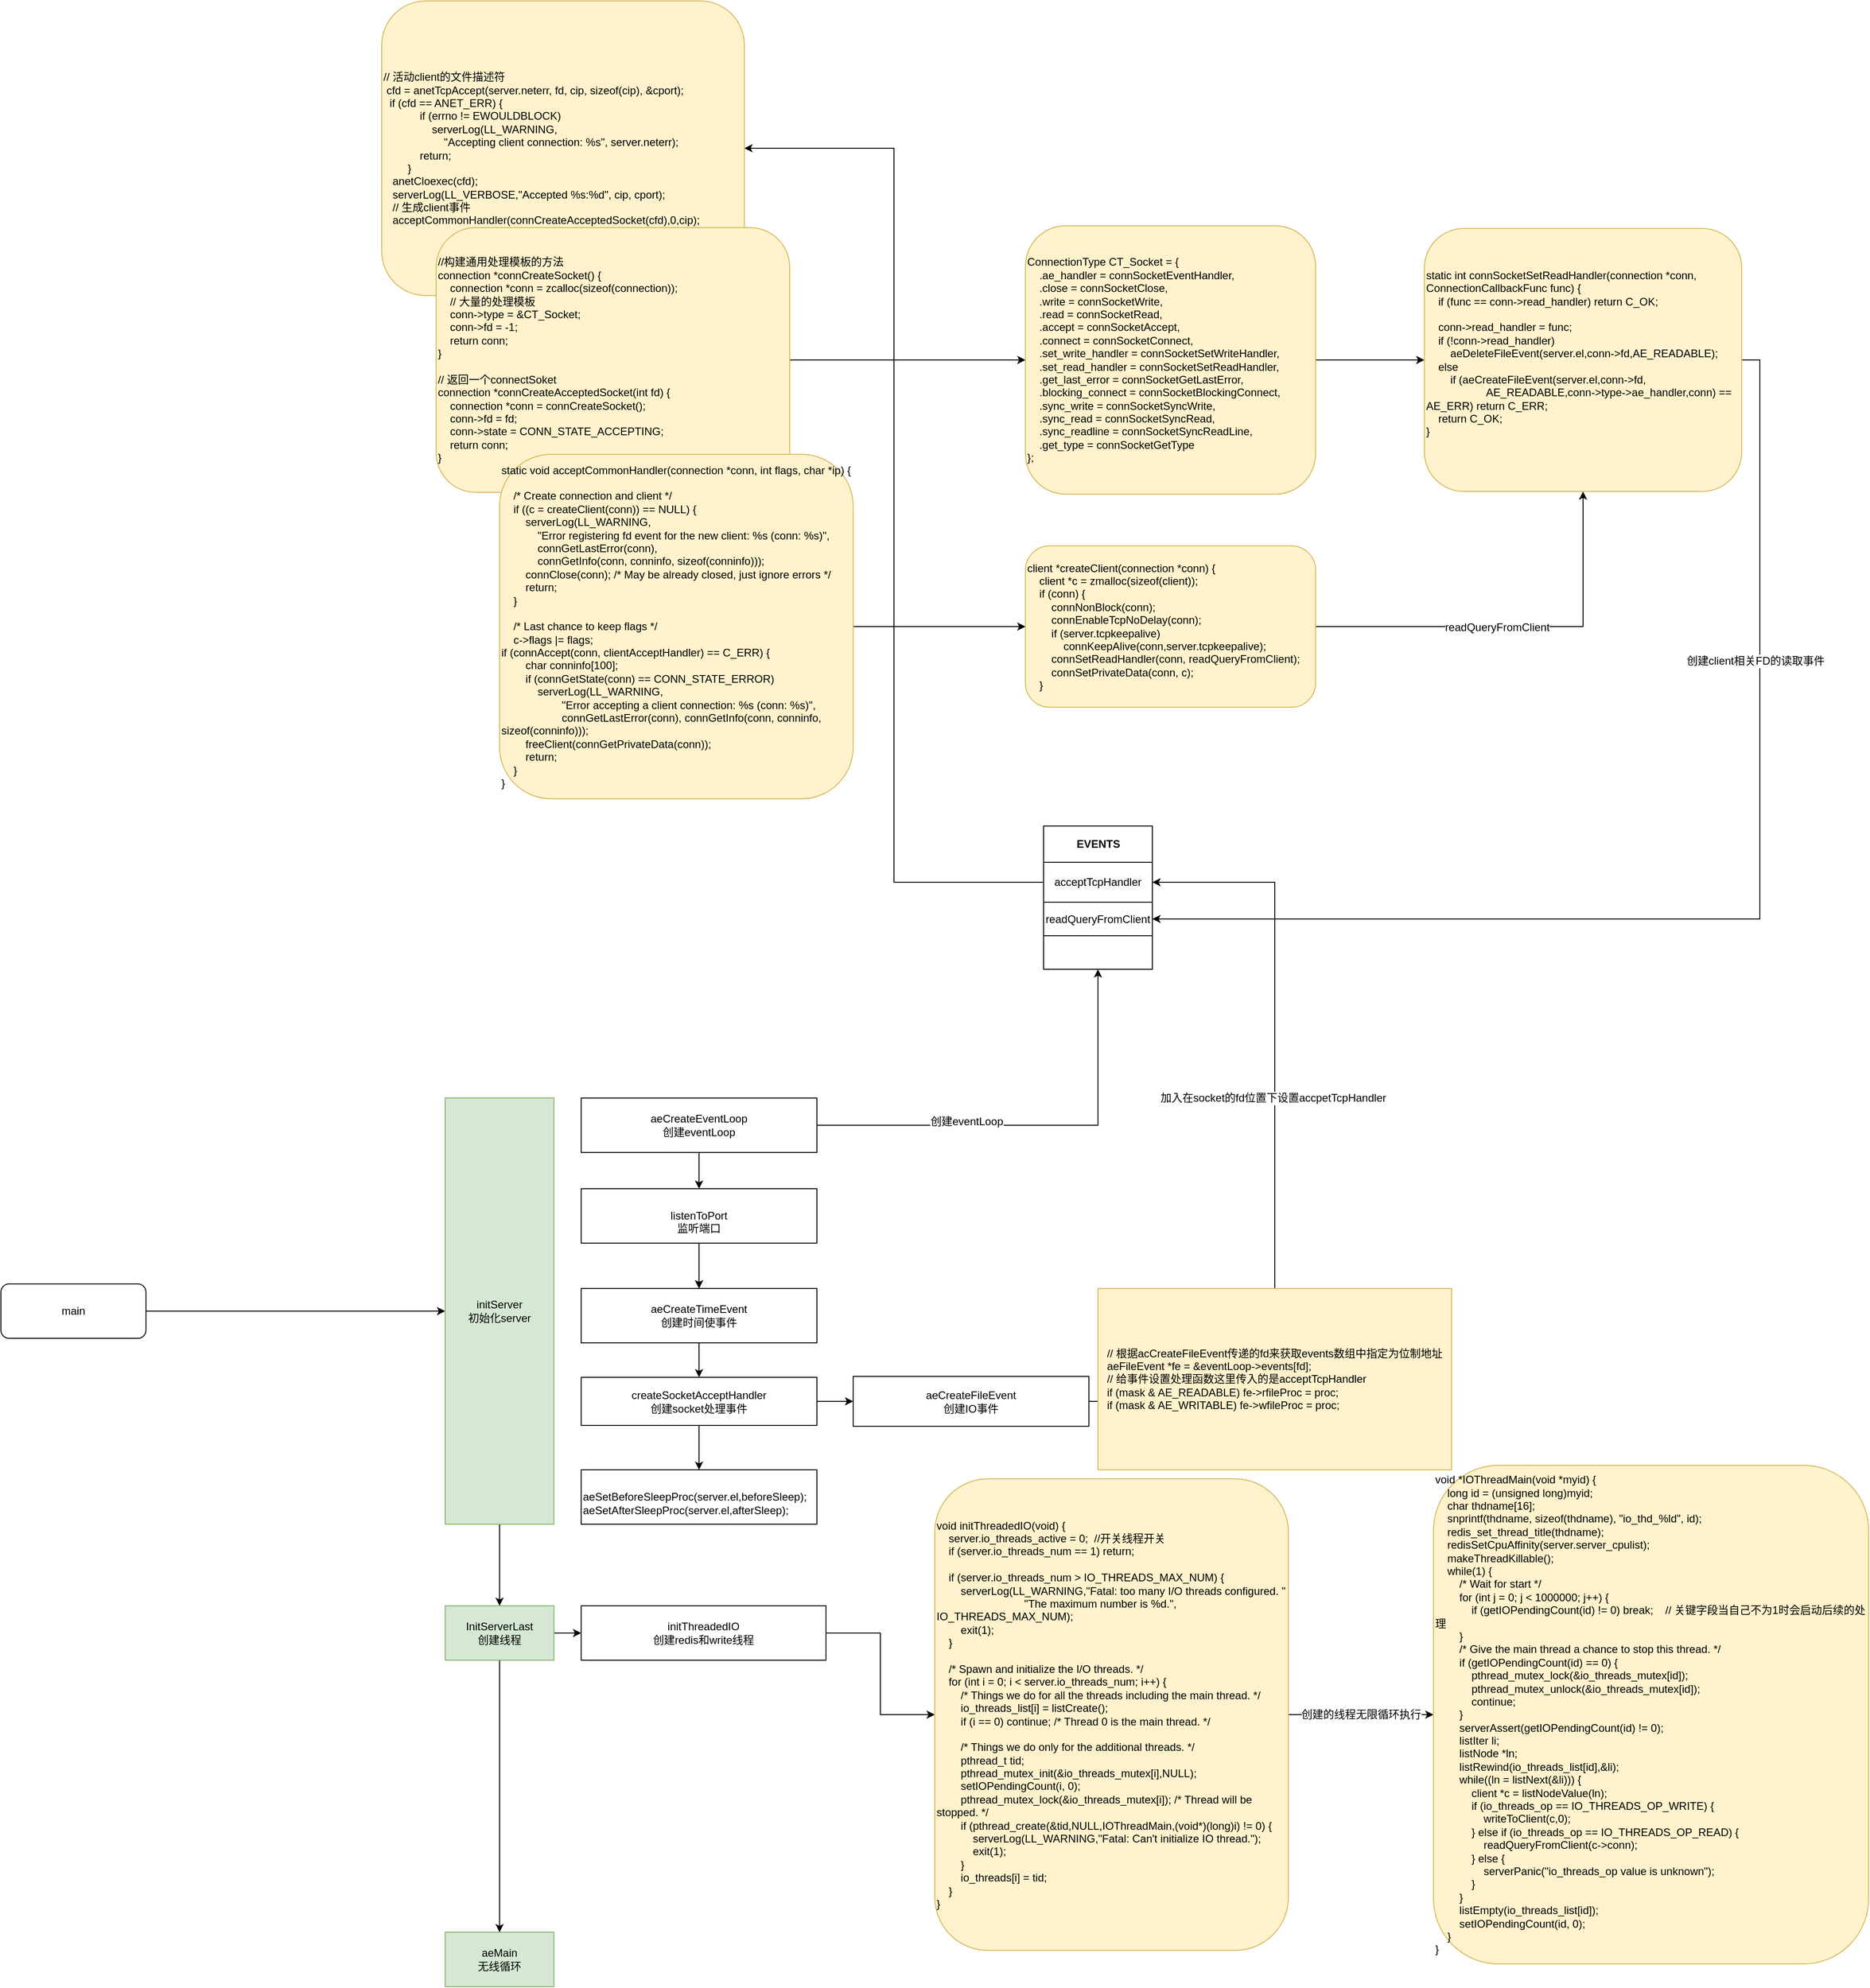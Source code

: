 <mxfile version="16.0.0" type="github">
  <diagram id="2zftxFfZJoa_WkWcQfK9" name="Page-1">
    <mxGraphModel dx="3242" dy="2457" grid="1" gridSize="10" guides="1" tooltips="1" connect="1" arrows="1" fold="1" page="1" pageScale="1" pageWidth="827" pageHeight="1169" math="0" shadow="0">
      <root>
        <mxCell id="0" />
        <mxCell id="1" parent="0" />
        <mxCell id="qlo0mlUVnGcfUICEwcEb-12" style="edgeStyle=orthogonalEdgeStyle;rounded=0;orthogonalLoop=1;jettySize=auto;html=1;fontFamily=Helvetica;fontSize=12;fontColor=rgb(0, 0, 0);" edge="1" parent="1" source="9TWHAg7jtCrfxQBwRMBd-1" target="9TWHAg7jtCrfxQBwRMBd-4">
          <mxGeometry relative="1" as="geometry" />
        </mxCell>
        <mxCell id="9TWHAg7jtCrfxQBwRMBd-1" value="main" style="rounded=1;whiteSpace=wrap;html=1;" parent="1" vertex="1">
          <mxGeometry x="-470" y="485" width="160" height="60" as="geometry" />
        </mxCell>
        <mxCell id="qlo0mlUVnGcfUICEwcEb-13" style="edgeStyle=orthogonalEdgeStyle;rounded=0;orthogonalLoop=1;jettySize=auto;html=1;exitX=0.5;exitY=1;exitDx=0;exitDy=0;fontFamily=Helvetica;fontSize=12;fontColor=rgb(0, 0, 0);" edge="1" parent="1" source="9TWHAg7jtCrfxQBwRMBd-4" target="qlo0mlUVnGcfUICEwcEb-14">
          <mxGeometry relative="1" as="geometry">
            <mxPoint x="80.095" y="860" as="targetPoint" />
          </mxGeometry>
        </mxCell>
        <mxCell id="9TWHAg7jtCrfxQBwRMBd-4" value="initServer&lt;br&gt;初始化server" style="rounded=0;whiteSpace=wrap;html=1;fontFamily=Helvetica;fontSize=12;strokeColor=#82b366;fillColor=#d5e8d4;" parent="1" vertex="1">
          <mxGeometry x="20" y="280" width="120" height="470" as="geometry" />
        </mxCell>
        <mxCell id="9TWHAg7jtCrfxQBwRMBd-8" style="edgeStyle=orthogonalEdgeStyle;rounded=0;orthogonalLoop=1;jettySize=auto;html=1;exitX=0.5;exitY=1;exitDx=0;exitDy=0;entryX=0.5;entryY=0;entryDx=0;entryDy=0;fontFamily=Helvetica;fontSize=12;fontColor=rgb(0, 0, 0);" parent="1" source="9TWHAg7jtCrfxQBwRMBd-6" target="9TWHAg7jtCrfxQBwRMBd-7" edge="1">
          <mxGeometry relative="1" as="geometry" />
        </mxCell>
        <mxCell id="qlo0mlUVnGcfUICEwcEb-7" value="" style="edgeStyle=orthogonalEdgeStyle;rounded=0;orthogonalLoop=1;jettySize=auto;html=1;fontFamily=Helvetica;fontSize=12;fontColor=rgb(0, 0, 0);" edge="1" parent="1" source="9TWHAg7jtCrfxQBwRMBd-6" target="9TWHAg7jtCrfxQBwRMBd-7">
          <mxGeometry relative="1" as="geometry" />
        </mxCell>
        <mxCell id="9TWHAg7jtCrfxQBwRMBd-6" value="&lt;pre style=&quot;background-color: #2b2b2b ; color: #a9b7c6 ; font-family: &amp;#34;jetbrains mono&amp;#34; , monospace ; font-size: 9.8pt&quot;&gt;&lt;/pre&gt;listenToPort&lt;br&gt;监听端口" style="rounded=0;whiteSpace=wrap;html=1;fontFamily=Helvetica;fontSize=12;fontColor=rgb(0, 0, 0);strokeColor=rgb(0, 0, 0);fillColor=rgb(255, 255, 255);" parent="1" vertex="1">
          <mxGeometry x="170" y="380" width="260" height="60" as="geometry" />
        </mxCell>
        <mxCell id="9TWHAg7jtCrfxQBwRMBd-10" style="edgeStyle=orthogonalEdgeStyle;rounded=0;orthogonalLoop=1;jettySize=auto;html=1;entryX=0.5;entryY=0;entryDx=0;entryDy=0;fontFamily=Helvetica;fontSize=12;fontColor=rgb(0, 0, 0);" parent="1" source="9TWHAg7jtCrfxQBwRMBd-7" target="9TWHAg7jtCrfxQBwRMBd-9" edge="1">
          <mxGeometry relative="1" as="geometry" />
        </mxCell>
        <mxCell id="9TWHAg7jtCrfxQBwRMBd-7" value="aeCreateTimeEvent&lt;br&gt;创建时间使事件" style="rounded=0;whiteSpace=wrap;html=1;fontFamily=Helvetica;fontSize=12;fontColor=rgb(0, 0, 0);strokeColor=rgb(0, 0, 0);fillColor=rgb(255, 255, 255);" parent="1" vertex="1">
          <mxGeometry x="170" y="490" width="260" height="60" as="geometry" />
        </mxCell>
        <mxCell id="9TWHAg7jtCrfxQBwRMBd-12" value="" style="edgeStyle=orthogonalEdgeStyle;rounded=0;orthogonalLoop=1;jettySize=auto;html=1;fontFamily=Helvetica;fontSize=12;fontColor=rgb(0, 0, 0);" parent="1" source="9TWHAg7jtCrfxQBwRMBd-9" target="9TWHAg7jtCrfxQBwRMBd-11" edge="1">
          <mxGeometry relative="1" as="geometry" />
        </mxCell>
        <mxCell id="9TWHAg7jtCrfxQBwRMBd-9" value="createSocketAcceptHandler&lt;br&gt;创建socket处理事件" style="rounded=0;whiteSpace=wrap;html=1;fontFamily=Helvetica;fontSize=12;fontColor=rgb(0, 0, 0);strokeColor=rgb(0, 0, 0);fillColor=rgb(255, 255, 255);" parent="1" vertex="1">
          <mxGeometry x="170" y="588" width="260" height="53" as="geometry" />
        </mxCell>
        <mxCell id="9TWHAg7jtCrfxQBwRMBd-14" value="" style="edgeStyle=orthogonalEdgeStyle;rounded=0;orthogonalLoop=1;jettySize=auto;html=1;fontFamily=Helvetica;fontSize=12;fontColor=rgb(0, 0, 0);" parent="1" source="9TWHAg7jtCrfxQBwRMBd-11" edge="1">
          <mxGeometry relative="1" as="geometry">
            <mxPoint x="740" y="615" as="targetPoint" />
          </mxGeometry>
        </mxCell>
        <mxCell id="9TWHAg7jtCrfxQBwRMBd-70" value="" style="edgeStyle=orthogonalEdgeStyle;rounded=0;orthogonalLoop=1;jettySize=auto;html=1;fontFamily=Helvetica;fontSize=12;fontColor=rgb(0, 0, 0);exitX=0.5;exitY=1;exitDx=0;exitDy=0;" parent="1" source="9TWHAg7jtCrfxQBwRMBd-9" target="9TWHAg7jtCrfxQBwRMBd-69" edge="1">
          <mxGeometry relative="1" as="geometry" />
        </mxCell>
        <mxCell id="9TWHAg7jtCrfxQBwRMBd-11" value="aeCreateFileEvent&lt;br&gt;创建IO事件" style="whiteSpace=wrap;html=1;fillColor=rgb(255, 255, 255);strokeColor=rgb(0, 0, 0);fontColor=rgb(0, 0, 0);rounded=0;" parent="1" vertex="1">
          <mxGeometry x="470" y="587" width="260" height="55" as="geometry" />
        </mxCell>
        <mxCell id="9TWHAg7jtCrfxQBwRMBd-43" style="edgeStyle=orthogonalEdgeStyle;rounded=0;orthogonalLoop=1;jettySize=auto;html=1;fontFamily=Helvetica;fontSize=12;fontColor=rgb(0, 0, 0);entryX=1;entryY=0.5;entryDx=0;entryDy=0;" parent="1" source="9TWHAg7jtCrfxQBwRMBd-15" target="9TWHAg7jtCrfxQBwRMBd-46" edge="1">
          <mxGeometry relative="1" as="geometry">
            <mxPoint x="650" y="120" as="targetPoint" />
          </mxGeometry>
        </mxCell>
        <mxCell id="9TWHAg7jtCrfxQBwRMBd-44" value="加入在socket的fd位置下设置accpetTcpHandler" style="edgeLabel;html=1;align=center;verticalAlign=middle;resizable=0;points=[];fontSize=12;fontFamily=Helvetica;fontColor=rgb(0, 0, 0);" parent="9TWHAg7jtCrfxQBwRMBd-43" vertex="1" connectable="0">
          <mxGeometry x="-0.279" y="2" relative="1" as="geometry">
            <mxPoint as="offset" />
          </mxGeometry>
        </mxCell>
        <mxCell id="9TWHAg7jtCrfxQBwRMBd-15" value="&lt;div style=&quot;text-align: left&quot;&gt;&lt;span&gt;// 根据acCreateFileEvent传递的fd来获取events数组中指定为位制地址&lt;/span&gt;&lt;/div&gt;&lt;div style=&quot;text-align: left&quot;&gt;&lt;span&gt;aeFileEvent *fe = &amp;amp;eventLoop-&amp;gt;events[fd];&lt;/span&gt;&lt;/div&gt;&lt;div style=&quot;text-align: left&quot;&gt;&lt;span&gt;// 给事件设置处理函数这里传入的是&lt;/span&gt;&lt;span&gt;acceptTcpHandler&lt;/span&gt;&lt;/div&gt;&lt;div style=&quot;text-align: left&quot;&gt;&lt;span&gt;&lt;div&gt;if (mask &amp;amp; AE_READABLE) fe-&amp;gt;rfileProc = proc;&lt;/div&gt;&lt;div&gt;if (mask &amp;amp; AE_WRITABLE) fe-&amp;gt;wfileProc = proc;&lt;/div&gt;&lt;/span&gt;&lt;/div&gt;" style="whiteSpace=wrap;html=1;rounded=0;fontFamily=Helvetica;fontSize=12;strokeColor=#d6b656;fillColor=#fff2cc;" parent="1" vertex="1">
          <mxGeometry x="740" y="490" width="390" height="200" as="geometry" />
        </mxCell>
        <mxCell id="9TWHAg7jtCrfxQBwRMBd-45" value="EVENTS" style="shape=table;startSize=40;container=1;collapsible=0;childLayout=tableLayout;fontStyle=1;align=center;pointerEvents=1;rounded=0;fontFamily=Helvetica;fontSize=12;fontColor=rgb(0, 0, 0);strokeColor=rgb(0, 0, 0);fillColor=rgb(255, 255, 255);html=1;" parent="1" vertex="1">
          <mxGeometry x="680" y="-20" width="120" height="158" as="geometry" />
        </mxCell>
        <mxCell id="9TWHAg7jtCrfxQBwRMBd-46" value="" style="shape=partialRectangle;html=1;whiteSpace=wrap;collapsible=0;dropTarget=0;pointerEvents=0;fillColor=none;top=0;left=0;bottom=0;right=0;points=[[0,0.5],[1,0.5]];portConstraint=eastwest;rounded=0;fontFamily=Helvetica;fontSize=12;fontColor=rgb(0, 0, 0);strokeColor=rgb(0, 0, 0);" parent="9TWHAg7jtCrfxQBwRMBd-45" vertex="1">
          <mxGeometry y="40" width="120" height="44" as="geometry" />
        </mxCell>
        <mxCell id="9TWHAg7jtCrfxQBwRMBd-47" value="&lt;span style=&quot;color: rgb(0 , 0 , 0) ; font-family: &amp;#34;helvetica&amp;#34; ; font-size: 12px ; font-style: normal ; font-weight: 400 ; letter-spacing: normal ; text-indent: 0px ; text-transform: none ; word-spacing: 0px ; background-color: rgb(248 , 249 , 250) ; display: inline ; float: none&quot;&gt;acceptTcpHandler&lt;/span&gt;" style="shape=partialRectangle;html=1;whiteSpace=wrap;connectable=0;fillColor=none;top=0;left=0;bottom=0;right=0;overflow=hidden;pointerEvents=1;rounded=0;fontFamily=Helvetica;fontSize=12;fontColor=rgb(0, 0, 0);strokeColor=rgb(0, 0, 0);align=center;verticalAlign=middle;" parent="9TWHAg7jtCrfxQBwRMBd-46" vertex="1">
          <mxGeometry width="120" height="44" as="geometry">
            <mxRectangle width="120" height="44" as="alternateBounds" />
          </mxGeometry>
        </mxCell>
        <mxCell id="9TWHAg7jtCrfxQBwRMBd-50" value="" style="shape=partialRectangle;html=1;whiteSpace=wrap;collapsible=0;dropTarget=0;pointerEvents=0;fillColor=none;top=0;left=0;bottom=0;right=0;points=[[0,0.5],[1,0.5]];portConstraint=eastwest;rounded=0;fontFamily=Helvetica;fontSize=12;fontColor=rgb(0, 0, 0);strokeColor=rgb(0, 0, 0);" parent="9TWHAg7jtCrfxQBwRMBd-45" vertex="1">
          <mxGeometry y="84" width="120" height="37" as="geometry" />
        </mxCell>
        <mxCell id="9TWHAg7jtCrfxQBwRMBd-51" value="readQueryFromClient" style="shape=partialRectangle;html=1;whiteSpace=wrap;connectable=0;fillColor=none;top=0;left=0;bottom=0;right=0;overflow=hidden;pointerEvents=1;rounded=0;fontFamily=Helvetica;fontSize=12;fontColor=rgb(0, 0, 0);strokeColor=rgb(0, 0, 0);" parent="9TWHAg7jtCrfxQBwRMBd-50" vertex="1">
          <mxGeometry width="120" height="37" as="geometry">
            <mxRectangle width="120" height="37" as="alternateBounds" />
          </mxGeometry>
        </mxCell>
        <mxCell id="9TWHAg7jtCrfxQBwRMBd-54" value="" style="shape=partialRectangle;html=1;whiteSpace=wrap;collapsible=0;dropTarget=0;pointerEvents=0;fillColor=none;top=0;left=0;bottom=0;right=0;points=[[0,0.5],[1,0.5]];portConstraint=eastwest;rounded=0;fontFamily=Helvetica;fontSize=12;fontColor=rgb(0, 0, 0);strokeColor=rgb(0, 0, 0);" parent="9TWHAg7jtCrfxQBwRMBd-45" vertex="1">
          <mxGeometry y="121" width="120" height="37" as="geometry" />
        </mxCell>
        <mxCell id="9TWHAg7jtCrfxQBwRMBd-55" value="" style="shape=partialRectangle;html=1;whiteSpace=wrap;connectable=0;fillColor=none;top=0;left=0;bottom=0;right=0;overflow=hidden;pointerEvents=1;rounded=0;fontFamily=Helvetica;fontSize=12;fontColor=rgb(0, 0, 0);strokeColor=rgb(0, 0, 0);" parent="9TWHAg7jtCrfxQBwRMBd-54" vertex="1">
          <mxGeometry width="120" height="37" as="geometry">
            <mxRectangle width="120" height="37" as="alternateBounds" />
          </mxGeometry>
        </mxCell>
        <mxCell id="9TWHAg7jtCrfxQBwRMBd-60" style="edgeStyle=orthogonalEdgeStyle;rounded=0;orthogonalLoop=1;jettySize=auto;html=1;exitX=0;exitY=0.5;exitDx=0;exitDy=0;fontFamily=Helvetica;fontSize=12;fontColor=rgb(0, 0, 0);entryX=1;entryY=0.5;entryDx=0;entryDy=0;" parent="1" source="9TWHAg7jtCrfxQBwRMBd-46" target="9TWHAg7jtCrfxQBwRMBd-63" edge="1">
          <mxGeometry relative="1" as="geometry">
            <mxPoint x="530" y="152" as="targetPoint" />
          </mxGeometry>
        </mxCell>
        <mxCell id="9TWHAg7jtCrfxQBwRMBd-63" value="&lt;div&gt;// 活动client的文件描述符&lt;/div&gt;&lt;div&gt;&amp;nbsp;cfd = anetTcpAccept(server.neterr, fd, cip, sizeof(cip), &amp;amp;cport);&lt;/div&gt;&lt;div&gt;&amp;nbsp;&lt;span style=&quot;white-space: pre&quot;&gt;	&lt;/span&gt;if (cfd == ANET_ERR) {&lt;/div&gt;&lt;div&gt;&amp;nbsp; &amp;nbsp; &amp;nbsp; &amp;nbsp; &amp;nbsp; &amp;nbsp; if (errno != EWOULDBLOCK)&lt;/div&gt;&lt;div&gt;&amp;nbsp; &amp;nbsp; &amp;nbsp; &amp;nbsp; &amp;nbsp; &amp;nbsp; &amp;nbsp; &amp;nbsp; serverLog(LL_WARNING,&lt;/div&gt;&lt;div&gt;&amp;nbsp; &amp;nbsp; &amp;nbsp; &amp;nbsp; &amp;nbsp; &amp;nbsp; &amp;nbsp; &amp;nbsp; &amp;nbsp; &amp;nbsp; &quot;Accepting client connection: %s&quot;, server.neterr);&lt;/div&gt;&lt;div&gt;&amp;nbsp; &amp;nbsp; &amp;nbsp; &amp;nbsp; &amp;nbsp; &amp;nbsp; return;&lt;/div&gt;&lt;div&gt;&amp;nbsp; &amp;nbsp; &amp;nbsp; &amp;nbsp; }&lt;/div&gt;&lt;div&gt;&amp;nbsp; &amp;nbsp;anetCloexec(cfd);&lt;/div&gt;&lt;div&gt;&amp;nbsp; &amp;nbsp;serverLog(LL_VERBOSE,&quot;Accepted %s:%d&quot;, cip, cport);&lt;/div&gt;&lt;div&gt;&amp;nbsp; &amp;nbsp;// 生成client事件&lt;/div&gt;&lt;div&gt;&amp;nbsp; &amp;nbsp;acceptCommonHandler(connCreateAcceptedSocket(cfd),0,cip);&lt;/div&gt;" style="rounded=1;whiteSpace=wrap;html=1;fontFamily=Helvetica;fontSize=12;strokeColor=#d6b656;fillColor=#fff2cc;align=left;" parent="1" vertex="1">
          <mxGeometry x="-50" y="-930" width="400" height="325" as="geometry" />
        </mxCell>
        <mxCell id="9TWHAg7jtCrfxQBwRMBd-75" style="edgeStyle=orthogonalEdgeStyle;rounded=0;orthogonalLoop=1;jettySize=auto;html=1;fontFamily=Helvetica;fontSize=12;fontColor=rgb(0, 0, 0);entryX=0;entryY=0.5;entryDx=0;entryDy=0;exitX=1;exitY=0.5;exitDx=0;exitDy=0;" parent="1" source="9TWHAg7jtCrfxQBwRMBd-64" target="9TWHAg7jtCrfxQBwRMBd-76" edge="1">
          <mxGeometry relative="1" as="geometry">
            <mxPoint x="590" y="-534" as="targetPoint" />
          </mxGeometry>
        </mxCell>
        <mxCell id="9TWHAg7jtCrfxQBwRMBd-64" value="//构建通用处理模板的方法&lt;br&gt;connection *connCreateSocket() {&lt;br&gt;&amp;nbsp; &amp;nbsp; connection *conn = zcalloc(sizeof(connection));&amp;nbsp; &amp;nbsp;&amp;nbsp;&lt;br&gt;&amp;nbsp; &amp;nbsp; // 大量的处理模板&lt;br&gt;&amp;nbsp; &amp;nbsp; conn-&amp;gt;type = &amp;amp;CT_Socket;&lt;br&gt;&amp;nbsp; &amp;nbsp; conn-&amp;gt;fd = -1;&lt;br&gt;&amp;nbsp; &amp;nbsp; return conn;&lt;br&gt;}&lt;br&gt;&lt;br&gt;// 返回一个connectSoket&lt;br&gt;connection *connCreateAcceptedSocket(int fd) {&lt;br&gt;&amp;nbsp; &amp;nbsp; connection *conn = connCreateSocket();&lt;br&gt;&amp;nbsp; &amp;nbsp; conn-&amp;gt;fd = fd;&lt;br&gt;&amp;nbsp; &amp;nbsp; conn-&amp;gt;state = CONN_STATE_ACCEPTING;&lt;br&gt;&amp;nbsp; &amp;nbsp; return conn;&lt;br&gt;}" style="rounded=1;whiteSpace=wrap;html=1;fontFamily=Helvetica;fontSize=12;strokeColor=#d6b656;fillColor=#fff2cc;align=left;" parent="1" vertex="1">
          <mxGeometry x="10" y="-680" width="390" height="292" as="geometry" />
        </mxCell>
        <mxCell id="9TWHAg7jtCrfxQBwRMBd-74" style="edgeStyle=orthogonalEdgeStyle;rounded=0;orthogonalLoop=1;jettySize=auto;html=1;fontFamily=Helvetica;fontSize=12;fontColor=rgb(0, 0, 0);" parent="1" source="9TWHAg7jtCrfxQBwRMBd-67" target="9TWHAg7jtCrfxQBwRMBd-73" edge="1">
          <mxGeometry relative="1" as="geometry" />
        </mxCell>
        <mxCell id="9TWHAg7jtCrfxQBwRMBd-67" value="&lt;div&gt;static void acceptCommonHandler(connection *conn, int flags, char *ip) {&lt;/div&gt;&lt;div&gt;&amp;nbsp;&amp;nbsp;&lt;/div&gt;&lt;div&gt;&amp;nbsp; &amp;nbsp; /* Create connection and client */&lt;/div&gt;&lt;div&gt;&amp;nbsp; &amp;nbsp; if ((c = createClient(conn)) == NULL) {&lt;/div&gt;&lt;div&gt;&amp;nbsp; &amp;nbsp; &amp;nbsp; &amp;nbsp; serverLog(LL_WARNING,&lt;/div&gt;&lt;div&gt;&amp;nbsp; &amp;nbsp; &amp;nbsp; &amp;nbsp; &amp;nbsp; &amp;nbsp; &quot;Error registering fd event for the new client: %s (conn: %s)&quot;,&lt;/div&gt;&lt;div&gt;&amp;nbsp; &amp;nbsp; &amp;nbsp; &amp;nbsp; &amp;nbsp; &amp;nbsp; connGetLastError(conn),&lt;/div&gt;&lt;div&gt;&amp;nbsp; &amp;nbsp; &amp;nbsp; &amp;nbsp; &amp;nbsp; &amp;nbsp; connGetInfo(conn, conninfo, sizeof(conninfo)));&lt;/div&gt;&lt;div&gt;&amp;nbsp; &amp;nbsp; &amp;nbsp; &amp;nbsp; connClose(conn); /* May be already closed, just ignore errors */&lt;/div&gt;&lt;div&gt;&amp;nbsp; &amp;nbsp; &amp;nbsp; &amp;nbsp; return;&lt;/div&gt;&lt;div&gt;&amp;nbsp; &amp;nbsp; }&lt;/div&gt;&lt;div&gt;&lt;br&gt;&lt;/div&gt;&lt;div&gt;&amp;nbsp; &amp;nbsp; /* Last chance to keep flags */&lt;/div&gt;&lt;div&gt;&amp;nbsp; &amp;nbsp; c-&amp;gt;flags |= flags;&lt;/div&gt;&lt;div&gt;&lt;span&gt;		&lt;/span&gt;if (connAccept(conn, clientAcceptHandler) == C_ERR) {&lt;/div&gt;&lt;div&gt;&amp;nbsp; &amp;nbsp; &amp;nbsp; &amp;nbsp; char conninfo[100];&lt;/div&gt;&lt;div&gt;&amp;nbsp; &amp;nbsp; &amp;nbsp; &amp;nbsp; if (connGetState(conn) == CONN_STATE_ERROR)&lt;/div&gt;&lt;div&gt;&amp;nbsp; &amp;nbsp; &amp;nbsp; &amp;nbsp; &amp;nbsp; &amp;nbsp; serverLog(LL_WARNING,&lt;/div&gt;&lt;div&gt;&amp;nbsp; &amp;nbsp; &amp;nbsp; &amp;nbsp; &amp;nbsp; &amp;nbsp; &amp;nbsp; &amp;nbsp; &amp;nbsp; &amp;nbsp; &quot;Error accepting a client connection: %s (conn: %s)&quot;,&lt;/div&gt;&lt;div&gt;&amp;nbsp; &amp;nbsp; &amp;nbsp; &amp;nbsp; &amp;nbsp; &amp;nbsp; &amp;nbsp; &amp;nbsp; &amp;nbsp; &amp;nbsp; connGetLastError(conn), connGetInfo(conn, conninfo, sizeof(conninfo)));&lt;/div&gt;&lt;div&gt;&amp;nbsp; &amp;nbsp; &amp;nbsp; &amp;nbsp; freeClient(connGetPrivateData(conn));&lt;/div&gt;&lt;div&gt;&amp;nbsp; &amp;nbsp; &amp;nbsp; &amp;nbsp; return;&lt;/div&gt;&lt;div&gt;&amp;nbsp; &amp;nbsp; }&lt;/div&gt;&lt;div&gt;}&lt;/div&gt;" style="rounded=1;whiteSpace=wrap;html=1;fontFamily=Helvetica;fontSize=12;strokeColor=#d6b656;fillColor=#fff2cc;align=left;" parent="1" vertex="1">
          <mxGeometry x="80" y="-430" width="390" height="380" as="geometry" />
        </mxCell>
        <mxCell id="9TWHAg7jtCrfxQBwRMBd-69" value="&lt;div&gt;&amp;nbsp; &amp;nbsp; aeSetBeforeSleepProc(server.el,beforeSleep);&lt;/div&gt;&lt;div&gt;aeSetAfterSleepProc(server.el,afterSleep);&lt;/div&gt;" style="whiteSpace=wrap;html=1;fillColor=rgb(255, 255, 255);strokeColor=rgb(0, 0, 0);fontColor=rgb(0, 0, 0);rounded=0;align=left;" parent="1" vertex="1">
          <mxGeometry x="170" y="690" width="260" height="60" as="geometry" />
        </mxCell>
        <mxCell id="qlo0mlUVnGcfUICEwcEb-1" style="edgeStyle=orthogonalEdgeStyle;rounded=0;orthogonalLoop=1;jettySize=auto;html=1;exitX=1;exitY=0.5;exitDx=0;exitDy=0;fontFamily=Helvetica;fontSize=12;fontColor=rgb(0, 0, 0);" edge="1" parent="1" source="9TWHAg7jtCrfxQBwRMBd-73" target="9TWHAg7jtCrfxQBwRMBd-78">
          <mxGeometry relative="1" as="geometry" />
        </mxCell>
        <mxCell id="qlo0mlUVnGcfUICEwcEb-3" value="readQueryFromClient" style="edgeLabel;html=1;align=center;verticalAlign=middle;resizable=0;points=[];fontSize=12;fontFamily=Helvetica;fontColor=rgb(0, 0, 0);" vertex="1" connectable="0" parent="qlo0mlUVnGcfUICEwcEb-1">
          <mxGeometry x="-0.102" y="-1" relative="1" as="geometry">
            <mxPoint as="offset" />
          </mxGeometry>
        </mxCell>
        <mxCell id="9TWHAg7jtCrfxQBwRMBd-73" value="&lt;div&gt;client *createClient(connection *conn) {&lt;/div&gt;&lt;div&gt;&amp;nbsp; &amp;nbsp; client *c = zmalloc(sizeof(client));&lt;/div&gt;&lt;div&gt;&amp;nbsp; &amp;nbsp; if (conn) {&lt;/div&gt;&lt;div&gt;&amp;nbsp; &amp;nbsp; &amp;nbsp; &amp;nbsp; connNonBlock(conn);&lt;/div&gt;&lt;div&gt;&amp;nbsp; &amp;nbsp; &amp;nbsp; &amp;nbsp; connEnableTcpNoDelay(conn);&lt;/div&gt;&lt;div&gt;&amp;nbsp; &amp;nbsp; &amp;nbsp; &amp;nbsp; if (server.tcpkeepalive)&lt;/div&gt;&lt;div&gt;&amp;nbsp; &amp;nbsp; &amp;nbsp; &amp;nbsp; &amp;nbsp; &amp;nbsp; connKeepAlive(conn,server.tcpkeepalive);&lt;/div&gt;&lt;div&gt;&amp;nbsp; &amp;nbsp; &amp;nbsp; &amp;nbsp; connSetReadHandler(conn, readQueryFromClient);&lt;/div&gt;&lt;div&gt;&amp;nbsp; &amp;nbsp; &amp;nbsp; &amp;nbsp; connSetPrivateData(conn, c);&lt;/div&gt;&lt;div&gt;&amp;nbsp; &amp;nbsp; }&lt;/div&gt;" style="rounded=1;whiteSpace=wrap;html=1;fontFamily=Helvetica;fontSize=12;strokeColor=#d6b656;fillColor=#fff2cc;align=left;" parent="1" vertex="1">
          <mxGeometry x="660" y="-329" width="320" height="178" as="geometry" />
        </mxCell>
        <mxCell id="9TWHAg7jtCrfxQBwRMBd-79" value="" style="edgeStyle=orthogonalEdgeStyle;rounded=0;orthogonalLoop=1;jettySize=auto;html=1;fontFamily=Helvetica;fontSize=12;fontColor=rgb(0, 0, 0);" parent="1" source="9TWHAg7jtCrfxQBwRMBd-76" target="9TWHAg7jtCrfxQBwRMBd-78" edge="1">
          <mxGeometry relative="1" as="geometry" />
        </mxCell>
        <mxCell id="9TWHAg7jtCrfxQBwRMBd-76" value="&lt;div&gt;ConnectionType CT_Socket = {&lt;/div&gt;&lt;div&gt;&amp;nbsp; &amp;nbsp; .ae_handler = connSocketEventHandler,&lt;/div&gt;&lt;div&gt;&amp;nbsp; &amp;nbsp; .close = connSocketClose,&lt;/div&gt;&lt;div&gt;&amp;nbsp; &amp;nbsp; .write = connSocketWrite,&lt;/div&gt;&lt;div&gt;&amp;nbsp; &amp;nbsp; .read = connSocketRead,&lt;/div&gt;&lt;div&gt;&amp;nbsp; &amp;nbsp; .accept = connSocketAccept,&lt;/div&gt;&lt;div&gt;&amp;nbsp; &amp;nbsp; .connect = connSocketConnect,&lt;/div&gt;&lt;div&gt;&amp;nbsp; &amp;nbsp; .set_write_handler = connSocketSetWriteHandler,&lt;/div&gt;&lt;div&gt;&amp;nbsp; &amp;nbsp; .set_read_handler = connSocketSetReadHandler,&lt;/div&gt;&lt;div&gt;&amp;nbsp; &amp;nbsp; .get_last_error = connSocketGetLastError,&lt;/div&gt;&lt;div&gt;&amp;nbsp; &amp;nbsp; .blocking_connect = connSocketBlockingConnect,&lt;/div&gt;&lt;div&gt;&amp;nbsp; &amp;nbsp; .sync_write = connSocketSyncWrite,&lt;/div&gt;&lt;div&gt;&amp;nbsp; &amp;nbsp; .sync_read = connSocketSyncRead,&lt;/div&gt;&lt;div&gt;&amp;nbsp; &amp;nbsp; .sync_readline = connSocketSyncReadLine,&lt;/div&gt;&lt;div&gt;&amp;nbsp; &amp;nbsp; .get_type = connSocketGetType&lt;/div&gt;&lt;div style=&quot;&quot;&gt;};&lt;/div&gt;" style="rounded=1;whiteSpace=wrap;html=1;fontFamily=Helvetica;fontSize=12;strokeColor=#d6b656;fillColor=#fff2cc;align=left;" parent="1" vertex="1">
          <mxGeometry x="660" y="-682" width="320" height="296" as="geometry" />
        </mxCell>
        <mxCell id="qlo0mlUVnGcfUICEwcEb-2" style="edgeStyle=orthogonalEdgeStyle;rounded=0;orthogonalLoop=1;jettySize=auto;html=1;exitX=1;exitY=0.5;exitDx=0;exitDy=0;entryX=1;entryY=0.5;entryDx=0;entryDy=0;fontFamily=Helvetica;fontSize=12;fontColor=rgb(0, 0, 0);" edge="1" parent="1" source="9TWHAg7jtCrfxQBwRMBd-78" target="9TWHAg7jtCrfxQBwRMBd-50">
          <mxGeometry relative="1" as="geometry" />
        </mxCell>
        <mxCell id="qlo0mlUVnGcfUICEwcEb-4" value="创建client相关FD的读取事件" style="edgeLabel;html=1;align=center;verticalAlign=middle;resizable=0;points=[];fontSize=12;fontFamily=Helvetica;fontColor=rgb(0, 0, 0);" vertex="1" connectable="0" parent="qlo0mlUVnGcfUICEwcEb-2">
          <mxGeometry x="-0.463" y="-5" relative="1" as="geometry">
            <mxPoint y="1" as="offset" />
          </mxGeometry>
        </mxCell>
        <mxCell id="9TWHAg7jtCrfxQBwRMBd-78" value="&lt;div&gt;static int connSocketSetReadHandler(connection *conn, ConnectionCallbackFunc func) {&lt;/div&gt;&lt;div&gt;&amp;nbsp; &amp;nbsp; if (func == conn-&amp;gt;read_handler) return C_OK;&lt;/div&gt;&lt;div&gt;&lt;br&gt;&lt;/div&gt;&lt;div&gt;&amp;nbsp; &amp;nbsp; conn-&amp;gt;read_handler = func;&lt;/div&gt;&lt;div&gt;&amp;nbsp; &amp;nbsp; if (!conn-&amp;gt;read_handler)&lt;/div&gt;&lt;div&gt;&amp;nbsp; &amp;nbsp; &amp;nbsp; &amp;nbsp; aeDeleteFileEvent(server.el,conn-&amp;gt;fd,AE_READABLE);&lt;/div&gt;&lt;div&gt;&amp;nbsp; &amp;nbsp; else&lt;/div&gt;&lt;div&gt;&amp;nbsp; &amp;nbsp; &amp;nbsp; &amp;nbsp; if (aeCreateFileEvent(server.el,conn-&amp;gt;fd,&lt;/div&gt;&lt;div&gt;&amp;nbsp; &amp;nbsp; &amp;nbsp; &amp;nbsp; &amp;nbsp; &amp;nbsp; &amp;nbsp; &amp;nbsp; &amp;nbsp; &amp;nbsp; AE_READABLE,conn-&amp;gt;type-&amp;gt;ae_handler,conn) == AE_ERR) return C_ERR;&lt;/div&gt;&lt;div&gt;&amp;nbsp; &amp;nbsp; return C_OK;&lt;/div&gt;&lt;div&gt;}&lt;/div&gt;&lt;div&gt;&lt;br&gt;&lt;/div&gt;" style="whiteSpace=wrap;html=1;align=left;fillColor=#fff2cc;strokeColor=#d6b656;fontColor=rgb(0, 0, 0);rounded=1;" parent="1" vertex="1">
          <mxGeometry x="1100" y="-679" width="350" height="290" as="geometry" />
        </mxCell>
        <mxCell id="qlo0mlUVnGcfUICEwcEb-9" style="edgeStyle=orthogonalEdgeStyle;rounded=0;orthogonalLoop=1;jettySize=auto;html=1;exitX=0.5;exitY=1;exitDx=0;exitDy=0;entryX=0.5;entryY=0;entryDx=0;entryDy=0;fontFamily=Helvetica;fontSize=12;fontColor=rgb(0, 0, 0);" edge="1" parent="1" source="qlo0mlUVnGcfUICEwcEb-8" target="9TWHAg7jtCrfxQBwRMBd-6">
          <mxGeometry relative="1" as="geometry" />
        </mxCell>
        <mxCell id="qlo0mlUVnGcfUICEwcEb-10" style="edgeStyle=orthogonalEdgeStyle;rounded=0;orthogonalLoop=1;jettySize=auto;html=1;exitX=1;exitY=0.5;exitDx=0;exitDy=0;fontFamily=Helvetica;fontSize=12;fontColor=rgb(0, 0, 0);" edge="1" parent="1" source="qlo0mlUVnGcfUICEwcEb-8" target="9TWHAg7jtCrfxQBwRMBd-45">
          <mxGeometry relative="1" as="geometry" />
        </mxCell>
        <mxCell id="qlo0mlUVnGcfUICEwcEb-11" value="创建eventLoop" style="edgeLabel;html=1;align=center;verticalAlign=middle;resizable=0;points=[];fontSize=12;fontFamily=Helvetica;fontColor=rgb(0, 0, 0);" vertex="1" connectable="0" parent="qlo0mlUVnGcfUICEwcEb-10">
          <mxGeometry x="-0.317" y="4" relative="1" as="geometry">
            <mxPoint as="offset" />
          </mxGeometry>
        </mxCell>
        <mxCell id="qlo0mlUVnGcfUICEwcEb-8" value="aeCreateEventLoop&lt;br&gt;创建eventLoop" style="rounded=0;whiteSpace=wrap;html=1;fontFamily=Helvetica;fontSize=12;fontColor=rgb(0, 0, 0);strokeColor=rgb(0, 0, 0);fillColor=rgb(255, 255, 255);" vertex="1" parent="1">
          <mxGeometry x="170" y="280" width="260" height="60" as="geometry" />
        </mxCell>
        <mxCell id="qlo0mlUVnGcfUICEwcEb-16" style="edgeStyle=orthogonalEdgeStyle;rounded=0;orthogonalLoop=1;jettySize=auto;html=1;exitX=1;exitY=0.5;exitDx=0;exitDy=0;fontFamily=Helvetica;fontSize=12;fontColor=rgb(0, 0, 0);" edge="1" parent="1" source="qlo0mlUVnGcfUICEwcEb-14" target="qlo0mlUVnGcfUICEwcEb-17">
          <mxGeometry relative="1" as="geometry">
            <mxPoint x="180" y="870.238" as="targetPoint" />
          </mxGeometry>
        </mxCell>
        <mxCell id="qlo0mlUVnGcfUICEwcEb-28" value="" style="edgeStyle=orthogonalEdgeStyle;rounded=0;orthogonalLoop=1;jettySize=auto;html=1;fontFamily=Helvetica;fontSize=12;fontColor=rgb(0, 0, 0);" edge="1" parent="1" source="qlo0mlUVnGcfUICEwcEb-14" target="qlo0mlUVnGcfUICEwcEb-27">
          <mxGeometry relative="1" as="geometry" />
        </mxCell>
        <mxCell id="qlo0mlUVnGcfUICEwcEb-14" value="InitServerLast&lt;br&gt;创建线程" style="rounded=0;whiteSpace=wrap;html=1;fontFamily=Helvetica;fontSize=12;strokeColor=#82b366;fillColor=#d5e8d4;" vertex="1" parent="1">
          <mxGeometry x="19.995" y="840" width="120" height="60" as="geometry" />
        </mxCell>
        <mxCell id="qlo0mlUVnGcfUICEwcEb-19" style="edgeStyle=orthogonalEdgeStyle;rounded=0;orthogonalLoop=1;jettySize=auto;html=1;exitX=1;exitY=0.5;exitDx=0;exitDy=0;fontFamily=Helvetica;fontSize=12;fontColor=rgb(0, 0, 0);" edge="1" parent="1" source="qlo0mlUVnGcfUICEwcEb-17" target="qlo0mlUVnGcfUICEwcEb-20">
          <mxGeometry relative="1" as="geometry">
            <mxPoint x="480" y="870.238" as="targetPoint" />
          </mxGeometry>
        </mxCell>
        <mxCell id="qlo0mlUVnGcfUICEwcEb-17" value="initThreadedIO&lt;br&gt;创建redis和write线程" style="rounded=0;whiteSpace=wrap;html=1;fontFamily=Helvetica;fontSize=12;fontColor=rgb(0, 0, 0);strokeColor=rgb(0, 0, 0);fillColor=rgb(255, 255, 255);" vertex="1" parent="1">
          <mxGeometry x="170" y="840" width="270" height="60" as="geometry" />
        </mxCell>
        <mxCell id="qlo0mlUVnGcfUICEwcEb-24" value="创建的线程无限循环执行" style="edgeStyle=orthogonalEdgeStyle;rounded=0;orthogonalLoop=1;jettySize=auto;html=1;exitX=1;exitY=0.5;exitDx=0;exitDy=0;fontFamily=Helvetica;fontSize=12;fontColor=rgb(0, 0, 0);" edge="1" parent="1" source="qlo0mlUVnGcfUICEwcEb-20" target="qlo0mlUVnGcfUICEwcEb-25">
          <mxGeometry relative="1" as="geometry">
            <mxPoint x="1080" y="960" as="targetPoint" />
          </mxGeometry>
        </mxCell>
        <mxCell id="qlo0mlUVnGcfUICEwcEb-20" value="&lt;div&gt;void initThreadedIO(void) {&lt;/div&gt;&lt;div&gt;&amp;nbsp; &amp;nbsp; server.io_threads_active = 0;&amp;nbsp; //开关线程开关&lt;/div&gt;&lt;div&gt;&amp;nbsp; &amp;nbsp; if (server.io_threads_num == 1) return;&lt;/div&gt;&lt;div&gt;&lt;br&gt;&lt;/div&gt;&lt;div&gt;&amp;nbsp; &amp;nbsp; if (server.io_threads_num &amp;gt; IO_THREADS_MAX_NUM) {&lt;/div&gt;&lt;div&gt;&amp;nbsp; &amp;nbsp; &amp;nbsp; &amp;nbsp; serverLog(LL_WARNING,&quot;Fatal: too many I/O threads configured. &quot;&lt;/div&gt;&lt;div&gt;&amp;nbsp; &amp;nbsp; &amp;nbsp; &amp;nbsp; &amp;nbsp; &amp;nbsp; &amp;nbsp; &amp;nbsp; &amp;nbsp; &amp;nbsp; &amp;nbsp; &amp;nbsp; &amp;nbsp; &amp;nbsp; &amp;nbsp;&quot;The maximum number is %d.&quot;, IO_THREADS_MAX_NUM);&lt;/div&gt;&lt;div&gt;&amp;nbsp; &amp;nbsp; &amp;nbsp; &amp;nbsp; exit(1);&lt;/div&gt;&lt;div&gt;&amp;nbsp; &amp;nbsp; }&lt;/div&gt;&lt;div&gt;&lt;br&gt;&lt;/div&gt;&lt;div&gt;&amp;nbsp; &amp;nbsp; /* Spawn and initialize the I/O threads. */&lt;/div&gt;&lt;div&gt;&amp;nbsp; &amp;nbsp; for (int i = 0; i &amp;lt; server.io_threads_num; i++) {&lt;/div&gt;&lt;div&gt;&amp;nbsp; &amp;nbsp; &amp;nbsp; &amp;nbsp; /* Things we do for all the threads including the main thread. */&lt;/div&gt;&lt;div&gt;&amp;nbsp; &amp;nbsp; &amp;nbsp; &amp;nbsp; io_threads_list[i] = listCreate();&lt;/div&gt;&lt;div&gt;&amp;nbsp; &amp;nbsp; &amp;nbsp; &amp;nbsp; if (i == 0) continue; /* Thread 0 is the main thread. */&lt;/div&gt;&lt;div&gt;&lt;br&gt;&lt;/div&gt;&lt;div&gt;&amp;nbsp; &amp;nbsp; &amp;nbsp; &amp;nbsp; /* Things we do only for the additional threads. */&lt;/div&gt;&lt;div&gt;&amp;nbsp; &amp;nbsp; &amp;nbsp; &amp;nbsp; pthread_t tid;&lt;/div&gt;&lt;div&gt;&amp;nbsp; &amp;nbsp; &amp;nbsp; &amp;nbsp; pthread_mutex_init(&amp;amp;io_threads_mutex[i],NULL);&lt;/div&gt;&lt;div&gt;&amp;nbsp; &amp;nbsp; &amp;nbsp; &amp;nbsp; setIOPendingCount(i, 0);&lt;/div&gt;&lt;div&gt;&amp;nbsp; &amp;nbsp; &amp;nbsp; &amp;nbsp; pthread_mutex_lock(&amp;amp;io_threads_mutex[i]); /* Thread will be stopped. */&lt;/div&gt;&lt;div&gt;&amp;nbsp; &amp;nbsp; &amp;nbsp; &amp;nbsp; if (pthread_create(&amp;amp;tid,NULL,IOThreadMain,(void*)(long)i) != 0) {&lt;/div&gt;&lt;div&gt;&amp;nbsp; &amp;nbsp; &amp;nbsp; &amp;nbsp; &amp;nbsp; &amp;nbsp; serverLog(LL_WARNING,&quot;Fatal: Can&#39;t initialize IO thread.&quot;);&lt;/div&gt;&lt;div&gt;&amp;nbsp; &amp;nbsp; &amp;nbsp; &amp;nbsp; &amp;nbsp; &amp;nbsp; exit(1);&lt;/div&gt;&lt;div&gt;&amp;nbsp; &amp;nbsp; &amp;nbsp; &amp;nbsp; }&lt;/div&gt;&lt;div&gt;&amp;nbsp; &amp;nbsp; &amp;nbsp; &amp;nbsp; io_threads[i] = tid;&lt;/div&gt;&lt;div&gt;&amp;nbsp; &amp;nbsp; }&lt;/div&gt;&lt;div&gt;}&lt;/div&gt;" style="rounded=1;whiteSpace=wrap;html=1;fontFamily=Helvetica;fontSize=12;strokeColor=#d6b656;fillColor=#fff2cc;align=left;" vertex="1" parent="1">
          <mxGeometry x="560" y="700" width="390" height="520" as="geometry" />
        </mxCell>
        <mxCell id="qlo0mlUVnGcfUICEwcEb-25" value="&lt;div&gt;void *IOThreadMain(void *myid) {&lt;/div&gt;&lt;div&gt;&amp;nbsp; &amp;nbsp; long id = (unsigned long)myid;&lt;/div&gt;&lt;div&gt;&amp;nbsp; &amp;nbsp; char thdname[16];&lt;/div&gt;&lt;div&gt;&amp;nbsp; &amp;nbsp; snprintf(thdname, sizeof(thdname), &quot;io_thd_%ld&quot;, id);&lt;/div&gt;&lt;div&gt;&amp;nbsp; &amp;nbsp; redis_set_thread_title(thdname);&lt;/div&gt;&lt;div&gt;&amp;nbsp; &amp;nbsp; redisSetCpuAffinity(server.server_cpulist);&lt;/div&gt;&lt;div&gt;&amp;nbsp; &amp;nbsp; makeThreadKillable();&lt;/div&gt;&lt;div&gt;&amp;nbsp; &amp;nbsp; while(1) {&lt;/div&gt;&lt;div&gt;&amp;nbsp; &amp;nbsp; &amp;nbsp; &amp;nbsp; /* Wait for start */&lt;/div&gt;&lt;div&gt;&amp;nbsp; &amp;nbsp; &amp;nbsp; &amp;nbsp; for (int j = 0; j &amp;lt; 1000000; j++) {&lt;/div&gt;&lt;div&gt;&amp;nbsp; &amp;nbsp; &amp;nbsp; &amp;nbsp; &amp;nbsp; &amp;nbsp; if (getIOPendingCount(id) != 0) break;&amp;nbsp; &amp;nbsp; // 关键字段当自己不为1时会启动后续的处理&lt;/div&gt;&lt;div&gt;&amp;nbsp; &amp;nbsp; &amp;nbsp; &amp;nbsp; }&lt;/div&gt;&lt;div&gt;&amp;nbsp; &amp;nbsp; &amp;nbsp; &amp;nbsp; /* Give the main thread a chance to stop this thread. */&lt;/div&gt;&lt;div&gt;&amp;nbsp; &amp;nbsp; &amp;nbsp; &amp;nbsp; if (getIOPendingCount(id) == 0) {&lt;/div&gt;&lt;div&gt;&amp;nbsp; &amp;nbsp; &amp;nbsp; &amp;nbsp; &amp;nbsp; &amp;nbsp; pthread_mutex_lock(&amp;amp;io_threads_mutex[id]);&lt;/div&gt;&lt;div&gt;&amp;nbsp; &amp;nbsp; &amp;nbsp; &amp;nbsp; &amp;nbsp; &amp;nbsp; pthread_mutex_unlock(&amp;amp;io_threads_mutex[id]);&lt;/div&gt;&lt;div&gt;&amp;nbsp; &amp;nbsp; &amp;nbsp; &amp;nbsp; &amp;nbsp; &amp;nbsp; continue;&lt;/div&gt;&lt;div&gt;&amp;nbsp; &amp;nbsp; &amp;nbsp; &amp;nbsp; }&lt;/div&gt;&lt;div&gt;&amp;nbsp; &amp;nbsp; &amp;nbsp; &amp;nbsp; serverAssert(getIOPendingCount(id) != 0);&lt;/div&gt;&lt;div&gt;&amp;nbsp; &amp;nbsp; &amp;nbsp; &amp;nbsp; listIter li;&lt;/div&gt;&lt;div&gt;&amp;nbsp; &amp;nbsp; &amp;nbsp; &amp;nbsp; listNode *ln;&lt;/div&gt;&lt;div&gt;&amp;nbsp; &amp;nbsp; &amp;nbsp; &amp;nbsp; listRewind(io_threads_list[id],&amp;amp;li);&lt;/div&gt;&lt;div&gt;&amp;nbsp; &amp;nbsp; &amp;nbsp; &amp;nbsp; while((ln = listNext(&amp;amp;li))) {&lt;/div&gt;&lt;div&gt;&amp;nbsp; &amp;nbsp; &amp;nbsp; &amp;nbsp; &amp;nbsp; &amp;nbsp; client *c = listNodeValue(ln);&lt;/div&gt;&lt;div&gt;&amp;nbsp; &amp;nbsp; &amp;nbsp; &amp;nbsp; &amp;nbsp; &amp;nbsp; if (io_threads_op == IO_THREADS_OP_WRITE) {&lt;/div&gt;&lt;div&gt;&amp;nbsp; &amp;nbsp; &amp;nbsp; &amp;nbsp; &amp;nbsp; &amp;nbsp; &amp;nbsp; &amp;nbsp; writeToClient(c,0);&lt;/div&gt;&lt;div&gt;&amp;nbsp; &amp;nbsp; &amp;nbsp; &amp;nbsp; &amp;nbsp; &amp;nbsp; } else if (io_threads_op == IO_THREADS_OP_READ) {&lt;/div&gt;&lt;div&gt;&amp;nbsp; &amp;nbsp; &amp;nbsp; &amp;nbsp; &amp;nbsp; &amp;nbsp; &amp;nbsp; &amp;nbsp; readQueryFromClient(c-&amp;gt;conn);&lt;/div&gt;&lt;div&gt;&amp;nbsp; &amp;nbsp; &amp;nbsp; &amp;nbsp; &amp;nbsp; &amp;nbsp; } else {&lt;/div&gt;&lt;div&gt;&amp;nbsp; &amp;nbsp; &amp;nbsp; &amp;nbsp; &amp;nbsp; &amp;nbsp; &amp;nbsp; &amp;nbsp; serverPanic(&quot;io_threads_op value is unknown&quot;);&lt;/div&gt;&lt;div&gt;&amp;nbsp; &amp;nbsp; &amp;nbsp; &amp;nbsp; &amp;nbsp; &amp;nbsp; }&lt;/div&gt;&lt;div&gt;&amp;nbsp; &amp;nbsp; &amp;nbsp; &amp;nbsp; }&lt;/div&gt;&lt;div&gt;&amp;nbsp; &amp;nbsp; &amp;nbsp; &amp;nbsp; listEmpty(io_threads_list[id]);&lt;/div&gt;&lt;div&gt;&amp;nbsp; &amp;nbsp; &amp;nbsp; &amp;nbsp; setIOPendingCount(id, 0);&lt;/div&gt;&lt;div&gt;&amp;nbsp; &amp;nbsp; }&lt;/div&gt;&lt;div&gt;}&lt;/div&gt;" style="rounded=1;whiteSpace=wrap;html=1;fontFamily=Helvetica;fontSize=12;strokeColor=#d6b656;fillColor=#fff2cc;align=left;" vertex="1" parent="1">
          <mxGeometry x="1110" y="685" width="480" height="550" as="geometry" />
        </mxCell>
        <mxCell id="qlo0mlUVnGcfUICEwcEb-27" value="aeMain&lt;br&gt;无线循环" style="whiteSpace=wrap;html=1;fillColor=#d5e8d4;strokeColor=#82b366;fontColor=rgb(0, 0, 0);rounded=0;" vertex="1" parent="1">
          <mxGeometry x="19.995" y="1200" width="120" height="60" as="geometry" />
        </mxCell>
      </root>
    </mxGraphModel>
  </diagram>
</mxfile>
